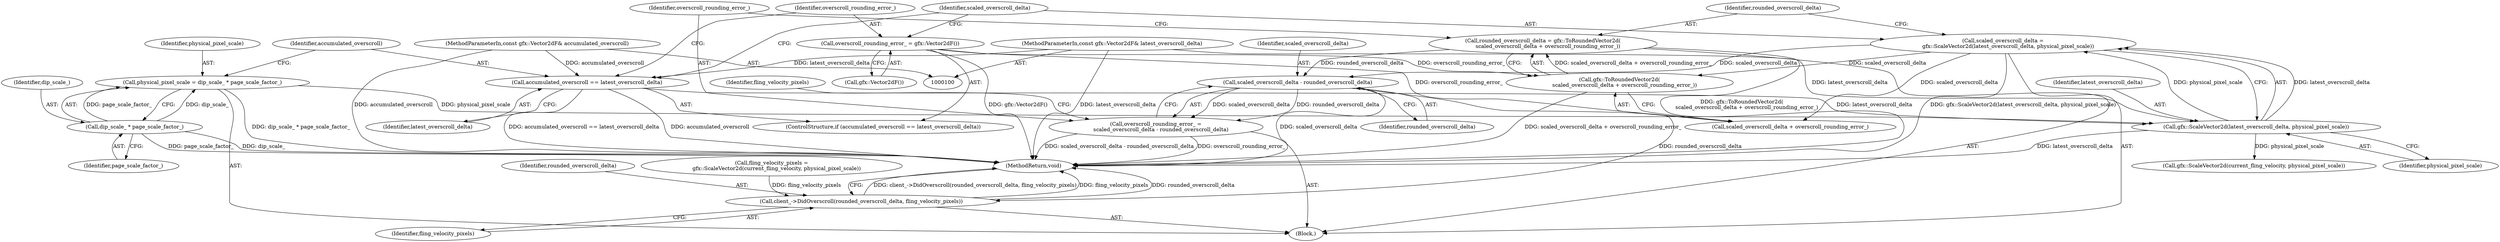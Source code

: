 digraph "0_Chrome_6d9425ec7badda912555d46ea7abcfab81fdd9b9@integer" {
"1000125" [label="(Call,rounded_overscroll_delta = gfx::ToRoundedVector2d(\n      scaled_overscroll_delta + overscroll_rounding_error_))"];
"1000127" [label="(Call,gfx::ToRoundedVector2d(\n      scaled_overscroll_delta + overscroll_rounding_error_))"];
"1000119" [label="(Call,scaled_overscroll_delta =\n      gfx::ScaleVector2d(latest_overscroll_delta, physical_pixel_scale))"];
"1000121" [label="(Call,gfx::ScaleVector2d(latest_overscroll_delta, physical_pixel_scale))"];
"1000112" [label="(Call,accumulated_overscroll == latest_overscroll_delta)"];
"1000101" [label="(MethodParameterIn,const gfx::Vector2dF& accumulated_overscroll)"];
"1000102" [label="(MethodParameterIn,const gfx::Vector2dF& latest_overscroll_delta)"];
"1000106" [label="(Call,physical_pixel_scale = dip_scale_ * page_scale_factor_)"];
"1000108" [label="(Call,dip_scale_ * page_scale_factor_)"];
"1000115" [label="(Call,overscroll_rounding_error_ = gfx::Vector2dF())"];
"1000133" [label="(Call,scaled_overscroll_delta - rounded_overscroll_delta)"];
"1000131" [label="(Call,overscroll_rounding_error_ =\n      scaled_overscroll_delta - rounded_overscroll_delta)"];
"1000142" [label="(Call,client_->DidOverscroll(rounded_overscroll_delta, fling_velocity_pixels))"];
"1000101" [label="(MethodParameterIn,const gfx::Vector2dF& accumulated_overscroll)"];
"1000117" [label="(Call,gfx::Vector2dF())"];
"1000119" [label="(Call,scaled_overscroll_delta =\n      gfx::ScaleVector2d(latest_overscroll_delta, physical_pixel_scale))"];
"1000142" [label="(Call,client_->DidOverscroll(rounded_overscroll_delta, fling_velocity_pixels))"];
"1000138" [label="(Identifier,fling_velocity_pixels)"];
"1000110" [label="(Identifier,page_scale_factor_)"];
"1000108" [label="(Call,dip_scale_ * page_scale_factor_)"];
"1000115" [label="(Call,overscroll_rounding_error_ = gfx::Vector2dF())"];
"1000123" [label="(Identifier,physical_pixel_scale)"];
"1000135" [label="(Identifier,rounded_overscroll_delta)"];
"1000113" [label="(Identifier,accumulated_overscroll)"];
"1000111" [label="(ControlStructure,if (accumulated_overscroll == latest_overscroll_delta))"];
"1000106" [label="(Call,physical_pixel_scale = dip_scale_ * page_scale_factor_)"];
"1000112" [label="(Call,accumulated_overscroll == latest_overscroll_delta)"];
"1000131" [label="(Call,overscroll_rounding_error_ =\n      scaled_overscroll_delta - rounded_overscroll_delta)"];
"1000133" [label="(Call,scaled_overscroll_delta - rounded_overscroll_delta)"];
"1000107" [label="(Identifier,physical_pixel_scale)"];
"1000134" [label="(Identifier,scaled_overscroll_delta)"];
"1000145" [label="(MethodReturn,void)"];
"1000104" [label="(Block,)"];
"1000122" [label="(Identifier,latest_overscroll_delta)"];
"1000128" [label="(Call,scaled_overscroll_delta + overscroll_rounding_error_)"];
"1000126" [label="(Identifier,rounded_overscroll_delta)"];
"1000102" [label="(MethodParameterIn,const gfx::Vector2dF& latest_overscroll_delta)"];
"1000125" [label="(Call,rounded_overscroll_delta = gfx::ToRoundedVector2d(\n      scaled_overscroll_delta + overscroll_rounding_error_))"];
"1000132" [label="(Identifier,overscroll_rounding_error_)"];
"1000116" [label="(Identifier,overscroll_rounding_error_)"];
"1000139" [label="(Call,gfx::ScaleVector2d(current_fling_velocity, physical_pixel_scale))"];
"1000120" [label="(Identifier,scaled_overscroll_delta)"];
"1000137" [label="(Call,fling_velocity_pixels =\n      gfx::ScaleVector2d(current_fling_velocity, physical_pixel_scale))"];
"1000127" [label="(Call,gfx::ToRoundedVector2d(\n      scaled_overscroll_delta + overscroll_rounding_error_))"];
"1000114" [label="(Identifier,latest_overscroll_delta)"];
"1000143" [label="(Identifier,rounded_overscroll_delta)"];
"1000121" [label="(Call,gfx::ScaleVector2d(latest_overscroll_delta, physical_pixel_scale))"];
"1000109" [label="(Identifier,dip_scale_)"];
"1000144" [label="(Identifier,fling_velocity_pixels)"];
"1000125" -> "1000104"  [label="AST: "];
"1000125" -> "1000127"  [label="CFG: "];
"1000126" -> "1000125"  [label="AST: "];
"1000127" -> "1000125"  [label="AST: "];
"1000132" -> "1000125"  [label="CFG: "];
"1000125" -> "1000145"  [label="DDG: gfx::ToRoundedVector2d(\n      scaled_overscroll_delta + overscroll_rounding_error_)"];
"1000127" -> "1000125"  [label="DDG: scaled_overscroll_delta + overscroll_rounding_error_"];
"1000125" -> "1000133"  [label="DDG: rounded_overscroll_delta"];
"1000127" -> "1000128"  [label="CFG: "];
"1000128" -> "1000127"  [label="AST: "];
"1000127" -> "1000145"  [label="DDG: scaled_overscroll_delta + overscroll_rounding_error_"];
"1000119" -> "1000127"  [label="DDG: scaled_overscroll_delta"];
"1000115" -> "1000127"  [label="DDG: overscroll_rounding_error_"];
"1000119" -> "1000104"  [label="AST: "];
"1000119" -> "1000121"  [label="CFG: "];
"1000120" -> "1000119"  [label="AST: "];
"1000121" -> "1000119"  [label="AST: "];
"1000126" -> "1000119"  [label="CFG: "];
"1000119" -> "1000145"  [label="DDG: gfx::ScaleVector2d(latest_overscroll_delta, physical_pixel_scale)"];
"1000121" -> "1000119"  [label="DDG: latest_overscroll_delta"];
"1000121" -> "1000119"  [label="DDG: physical_pixel_scale"];
"1000119" -> "1000128"  [label="DDG: scaled_overscroll_delta"];
"1000119" -> "1000133"  [label="DDG: scaled_overscroll_delta"];
"1000121" -> "1000123"  [label="CFG: "];
"1000122" -> "1000121"  [label="AST: "];
"1000123" -> "1000121"  [label="AST: "];
"1000121" -> "1000145"  [label="DDG: latest_overscroll_delta"];
"1000112" -> "1000121"  [label="DDG: latest_overscroll_delta"];
"1000102" -> "1000121"  [label="DDG: latest_overscroll_delta"];
"1000106" -> "1000121"  [label="DDG: physical_pixel_scale"];
"1000121" -> "1000139"  [label="DDG: physical_pixel_scale"];
"1000112" -> "1000111"  [label="AST: "];
"1000112" -> "1000114"  [label="CFG: "];
"1000113" -> "1000112"  [label="AST: "];
"1000114" -> "1000112"  [label="AST: "];
"1000116" -> "1000112"  [label="CFG: "];
"1000120" -> "1000112"  [label="CFG: "];
"1000112" -> "1000145"  [label="DDG: accumulated_overscroll == latest_overscroll_delta"];
"1000112" -> "1000145"  [label="DDG: accumulated_overscroll"];
"1000101" -> "1000112"  [label="DDG: accumulated_overscroll"];
"1000102" -> "1000112"  [label="DDG: latest_overscroll_delta"];
"1000101" -> "1000100"  [label="AST: "];
"1000101" -> "1000145"  [label="DDG: accumulated_overscroll"];
"1000102" -> "1000100"  [label="AST: "];
"1000102" -> "1000145"  [label="DDG: latest_overscroll_delta"];
"1000106" -> "1000104"  [label="AST: "];
"1000106" -> "1000108"  [label="CFG: "];
"1000107" -> "1000106"  [label="AST: "];
"1000108" -> "1000106"  [label="AST: "];
"1000113" -> "1000106"  [label="CFG: "];
"1000106" -> "1000145"  [label="DDG: dip_scale_ * page_scale_factor_"];
"1000108" -> "1000106"  [label="DDG: dip_scale_"];
"1000108" -> "1000106"  [label="DDG: page_scale_factor_"];
"1000108" -> "1000110"  [label="CFG: "];
"1000109" -> "1000108"  [label="AST: "];
"1000110" -> "1000108"  [label="AST: "];
"1000108" -> "1000145"  [label="DDG: page_scale_factor_"];
"1000108" -> "1000145"  [label="DDG: dip_scale_"];
"1000115" -> "1000111"  [label="AST: "];
"1000115" -> "1000117"  [label="CFG: "];
"1000116" -> "1000115"  [label="AST: "];
"1000117" -> "1000115"  [label="AST: "];
"1000120" -> "1000115"  [label="CFG: "];
"1000115" -> "1000145"  [label="DDG: gfx::Vector2dF()"];
"1000115" -> "1000128"  [label="DDG: overscroll_rounding_error_"];
"1000133" -> "1000131"  [label="AST: "];
"1000133" -> "1000135"  [label="CFG: "];
"1000134" -> "1000133"  [label="AST: "];
"1000135" -> "1000133"  [label="AST: "];
"1000131" -> "1000133"  [label="CFG: "];
"1000133" -> "1000145"  [label="DDG: scaled_overscroll_delta"];
"1000133" -> "1000131"  [label="DDG: scaled_overscroll_delta"];
"1000133" -> "1000131"  [label="DDG: rounded_overscroll_delta"];
"1000133" -> "1000142"  [label="DDG: rounded_overscroll_delta"];
"1000131" -> "1000104"  [label="AST: "];
"1000132" -> "1000131"  [label="AST: "];
"1000138" -> "1000131"  [label="CFG: "];
"1000131" -> "1000145"  [label="DDG: overscroll_rounding_error_"];
"1000131" -> "1000145"  [label="DDG: scaled_overscroll_delta - rounded_overscroll_delta"];
"1000142" -> "1000104"  [label="AST: "];
"1000142" -> "1000144"  [label="CFG: "];
"1000143" -> "1000142"  [label="AST: "];
"1000144" -> "1000142"  [label="AST: "];
"1000145" -> "1000142"  [label="CFG: "];
"1000142" -> "1000145"  [label="DDG: client_->DidOverscroll(rounded_overscroll_delta, fling_velocity_pixels)"];
"1000142" -> "1000145"  [label="DDG: fling_velocity_pixels"];
"1000142" -> "1000145"  [label="DDG: rounded_overscroll_delta"];
"1000137" -> "1000142"  [label="DDG: fling_velocity_pixels"];
}
